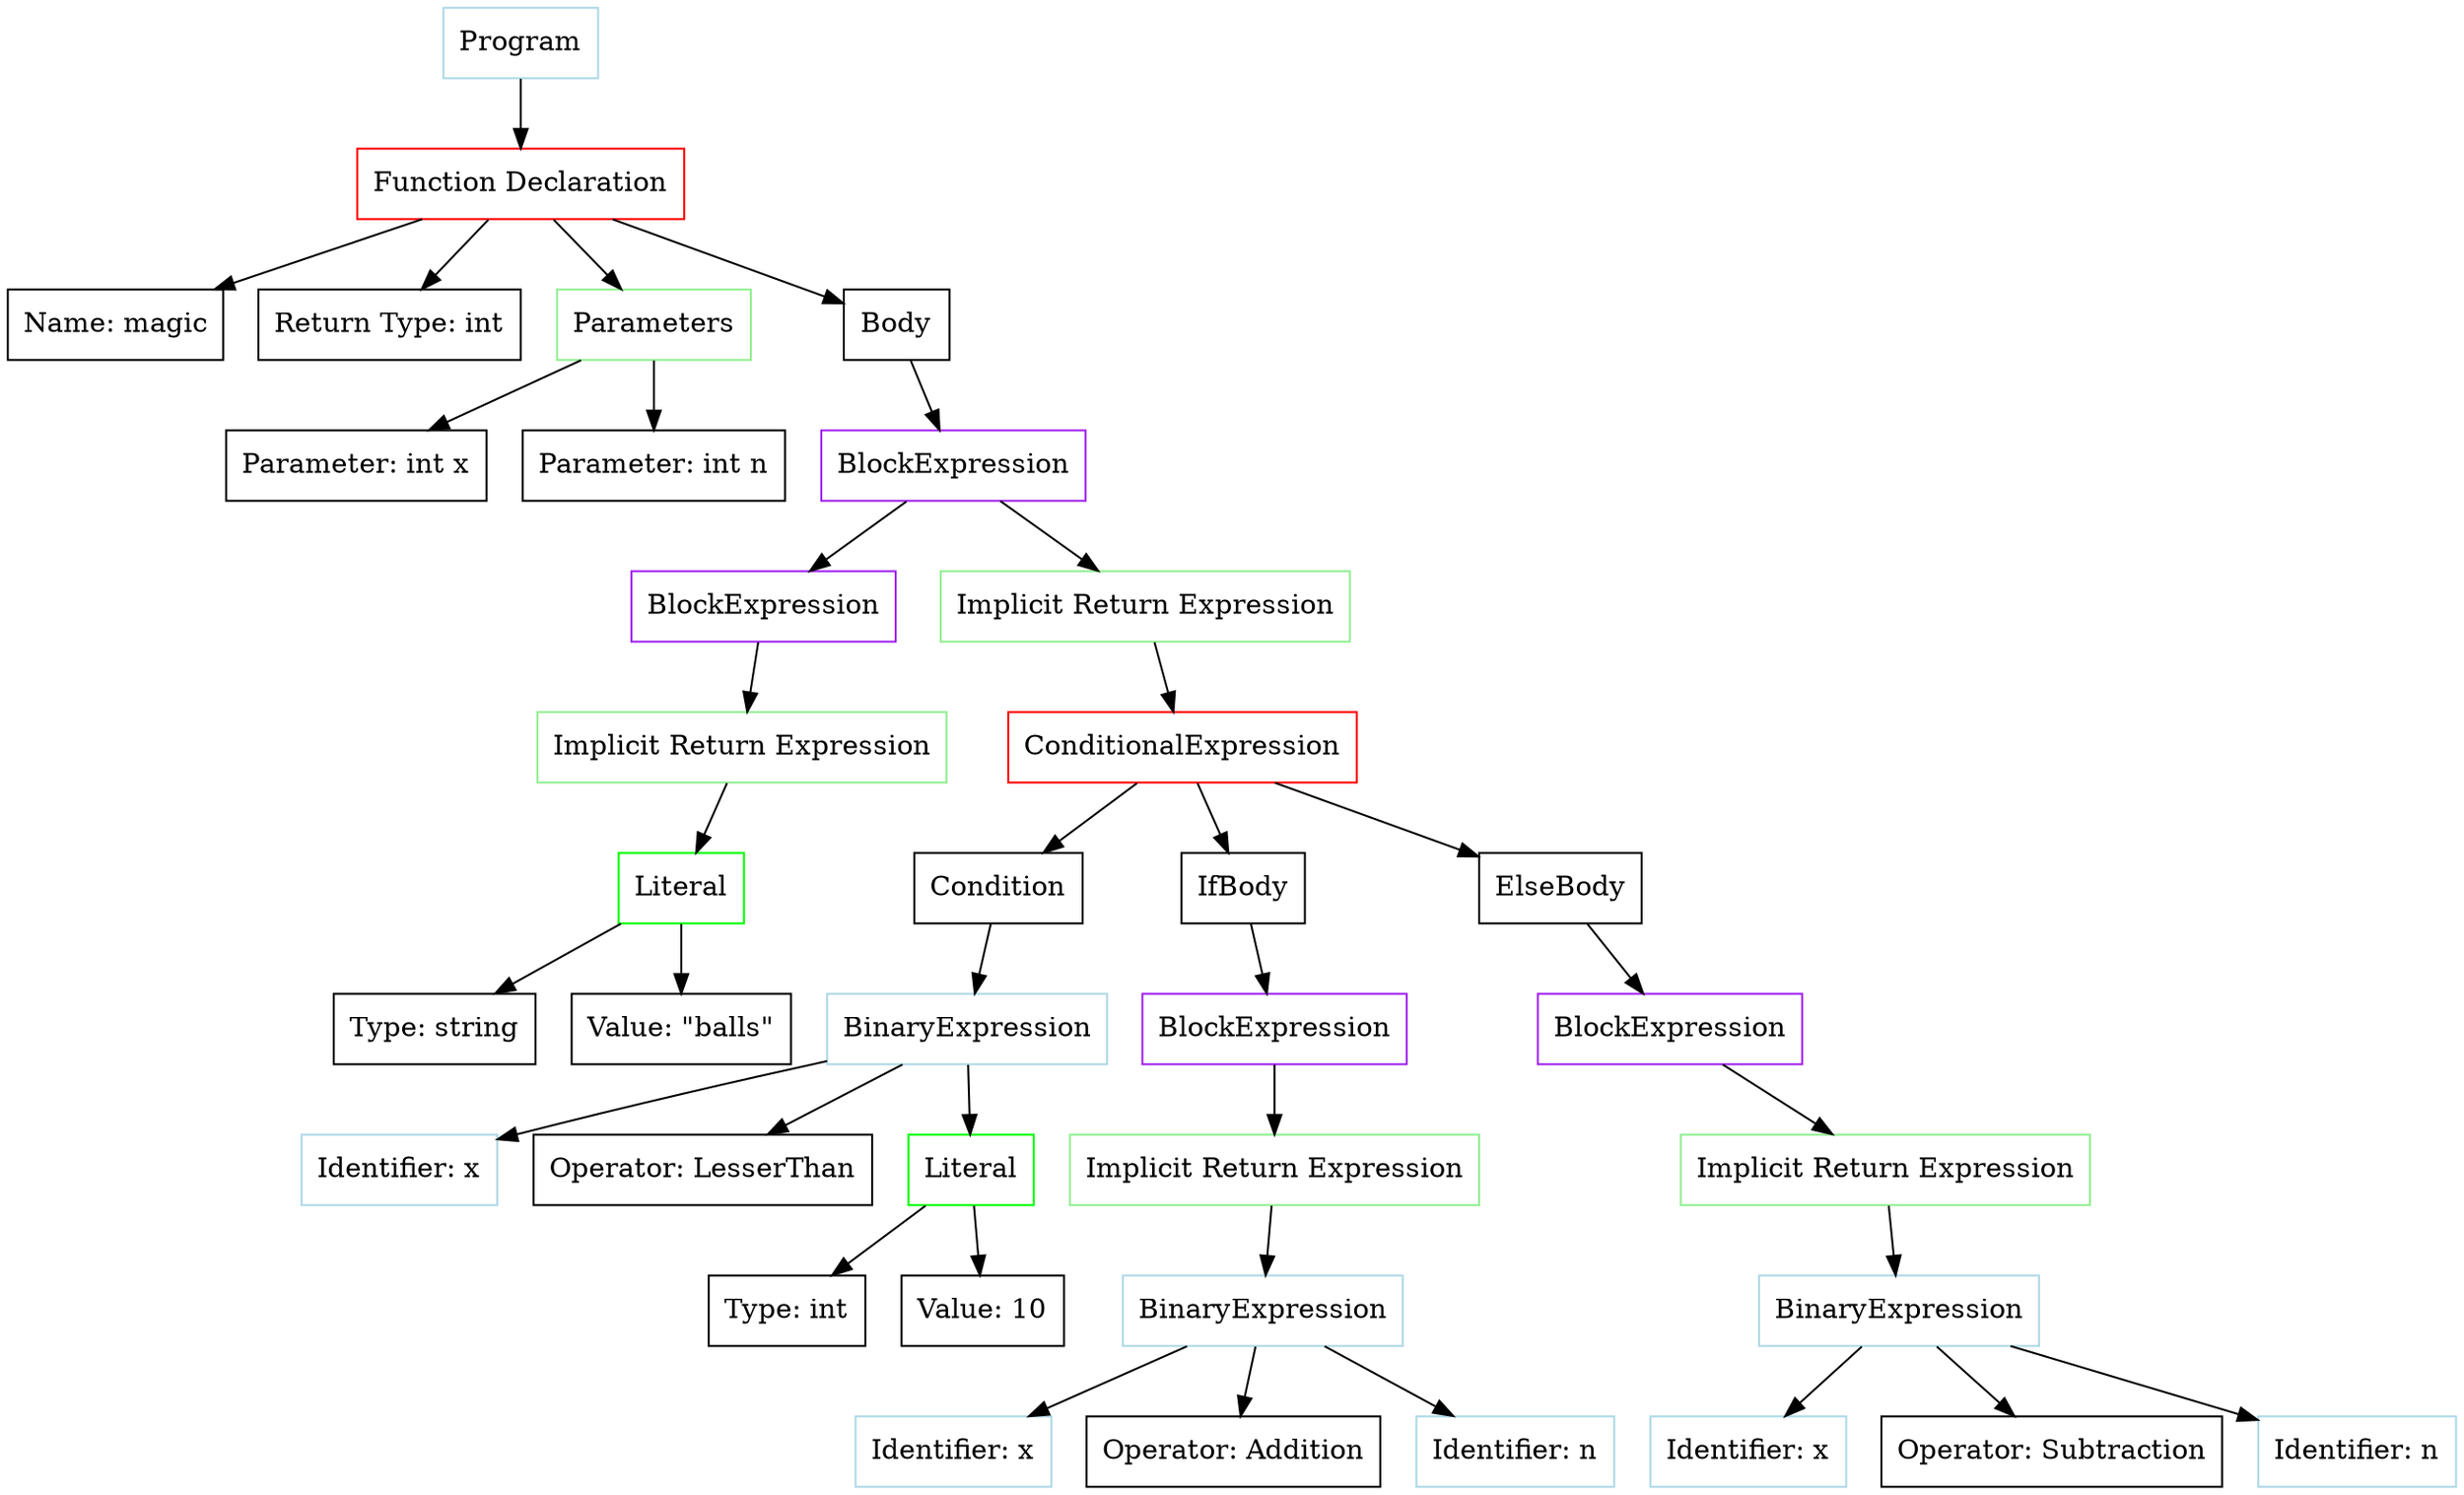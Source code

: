 digraph AST {
  node [shape=box];
  node1 [label="Program",color="lightblue"]
  node2 [label="Function Declaration",color="red"]
  node1 -> node2
  node3 [label="Name: magic"]
  node2 -> node3
  node4 [label="Return Type: int"]
  node2 -> node4
  node5 [label="Parameters",color="lightgreen"]
  node2 -> node5
  node6 [label="Parameter: int x"]
  node5 -> node6
  node7 [label="Parameter: int n"]
  node5 -> node7
  node8 [label="Body"]
  node2 -> node8
  node9 [label="BlockExpression",color="purple"]
  node8 -> node9
  node10 [label="BlockExpression",color="purple"]
  node9 -> node10
  node11 [label="Implicit Return Expression",color="lightgreen"]
  node10 -> node11
  node12 [label="Literal",color="green"]
  node13 [label="Type: string"]
  node12 -> node13
  node14 [label="Value: \"balls\""]
  node12 -> node14
  node11 -> node12
  node15 [label="Implicit Return Expression",color="lightgreen"]
  node9 -> node15
  node16 [label="ConditionalExpression",color="red"]
  node15 -> node16
  node17 [label="Condition"]
  node16 -> node17
  node18 [label="BinaryExpression",color="lightblue"]
  node17 -> node18
  node19 [label="Identifier: x",color="lightblue"]
  node18 -> node19
  node20 [label="Operator: LesserThan"]
  node18 -> node20
  node21 [label="Literal",color="green"]
  node22 [label="Type: int"]
  node21 -> node22
  node23 [label="Value: 10"]
  node21 -> node23
  node18 -> node21
  node24 [label="IfBody"]
  node16 -> node24
  node25 [label="BlockExpression",color="purple"]
  node24 -> node25
  node26 [label="Implicit Return Expression",color="lightgreen"]
  node25 -> node26
  node27 [label="BinaryExpression",color="lightblue"]
  node26 -> node27
  node28 [label="Identifier: x",color="lightblue"]
  node27 -> node28
  node29 [label="Operator: Addition"]
  node27 -> node29
  node30 [label="Identifier: n",color="lightblue"]
  node27 -> node30
  node31 [label="ElseBody"]
  node16 -> node31
  node32 [label="BlockExpression",color="purple"]
  node31 -> node32
  node33 [label="Implicit Return Expression",color="lightgreen"]
  node32 -> node33
  node34 [label="BinaryExpression",color="lightblue"]
  node33 -> node34
  node35 [label="Identifier: x",color="lightblue"]
  node34 -> node35
  node36 [label="Operator: Subtraction"]
  node34 -> node36
  node37 [label="Identifier: n",color="lightblue"]
  node34 -> node37
}
